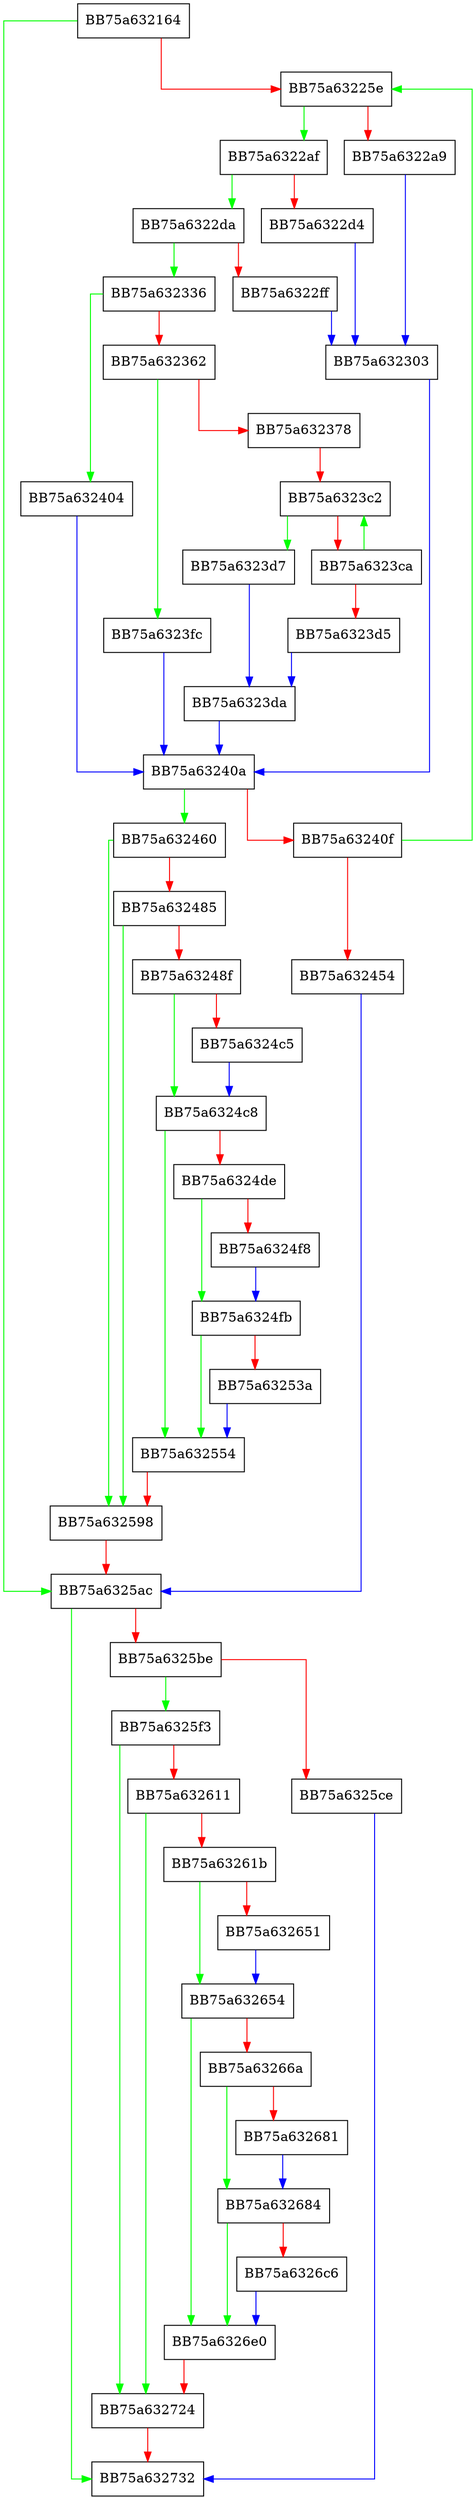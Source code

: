 digraph add_platform {
  node [shape="box"];
  graph [splines=ortho];
  BB75a632164 -> BB75a6325ac [color="green"];
  BB75a632164 -> BB75a63225e [color="red"];
  BB75a63225e -> BB75a6322af [color="green"];
  BB75a63225e -> BB75a6322a9 [color="red"];
  BB75a6322a9 -> BB75a632303 [color="blue"];
  BB75a6322af -> BB75a6322da [color="green"];
  BB75a6322af -> BB75a6322d4 [color="red"];
  BB75a6322d4 -> BB75a632303 [color="blue"];
  BB75a6322da -> BB75a632336 [color="green"];
  BB75a6322da -> BB75a6322ff [color="red"];
  BB75a6322ff -> BB75a632303 [color="blue"];
  BB75a632303 -> BB75a63240a [color="blue"];
  BB75a632336 -> BB75a632404 [color="green"];
  BB75a632336 -> BB75a632362 [color="red"];
  BB75a632362 -> BB75a6323fc [color="green"];
  BB75a632362 -> BB75a632378 [color="red"];
  BB75a632378 -> BB75a6323c2 [color="red"];
  BB75a6323c2 -> BB75a6323d7 [color="green"];
  BB75a6323c2 -> BB75a6323ca [color="red"];
  BB75a6323ca -> BB75a6323c2 [color="green"];
  BB75a6323ca -> BB75a6323d5 [color="red"];
  BB75a6323d5 -> BB75a6323da [color="blue"];
  BB75a6323d7 -> BB75a6323da [color="blue"];
  BB75a6323da -> BB75a63240a [color="blue"];
  BB75a6323fc -> BB75a63240a [color="blue"];
  BB75a632404 -> BB75a63240a [color="blue"];
  BB75a63240a -> BB75a632460 [color="green"];
  BB75a63240a -> BB75a63240f [color="red"];
  BB75a63240f -> BB75a63225e [color="green"];
  BB75a63240f -> BB75a632454 [color="red"];
  BB75a632454 -> BB75a6325ac [color="blue"];
  BB75a632460 -> BB75a632598 [color="green"];
  BB75a632460 -> BB75a632485 [color="red"];
  BB75a632485 -> BB75a632598 [color="green"];
  BB75a632485 -> BB75a63248f [color="red"];
  BB75a63248f -> BB75a6324c8 [color="green"];
  BB75a63248f -> BB75a6324c5 [color="red"];
  BB75a6324c5 -> BB75a6324c8 [color="blue"];
  BB75a6324c8 -> BB75a632554 [color="green"];
  BB75a6324c8 -> BB75a6324de [color="red"];
  BB75a6324de -> BB75a6324fb [color="green"];
  BB75a6324de -> BB75a6324f8 [color="red"];
  BB75a6324f8 -> BB75a6324fb [color="blue"];
  BB75a6324fb -> BB75a632554 [color="green"];
  BB75a6324fb -> BB75a63253a [color="red"];
  BB75a63253a -> BB75a632554 [color="blue"];
  BB75a632554 -> BB75a632598 [color="red"];
  BB75a632598 -> BB75a6325ac [color="red"];
  BB75a6325ac -> BB75a632732 [color="green"];
  BB75a6325ac -> BB75a6325be [color="red"];
  BB75a6325be -> BB75a6325f3 [color="green"];
  BB75a6325be -> BB75a6325ce [color="red"];
  BB75a6325ce -> BB75a632732 [color="blue"];
  BB75a6325f3 -> BB75a632724 [color="green"];
  BB75a6325f3 -> BB75a632611 [color="red"];
  BB75a632611 -> BB75a632724 [color="green"];
  BB75a632611 -> BB75a63261b [color="red"];
  BB75a63261b -> BB75a632654 [color="green"];
  BB75a63261b -> BB75a632651 [color="red"];
  BB75a632651 -> BB75a632654 [color="blue"];
  BB75a632654 -> BB75a6326e0 [color="green"];
  BB75a632654 -> BB75a63266a [color="red"];
  BB75a63266a -> BB75a632684 [color="green"];
  BB75a63266a -> BB75a632681 [color="red"];
  BB75a632681 -> BB75a632684 [color="blue"];
  BB75a632684 -> BB75a6326e0 [color="green"];
  BB75a632684 -> BB75a6326c6 [color="red"];
  BB75a6326c6 -> BB75a6326e0 [color="blue"];
  BB75a6326e0 -> BB75a632724 [color="red"];
  BB75a632724 -> BB75a632732 [color="red"];
}